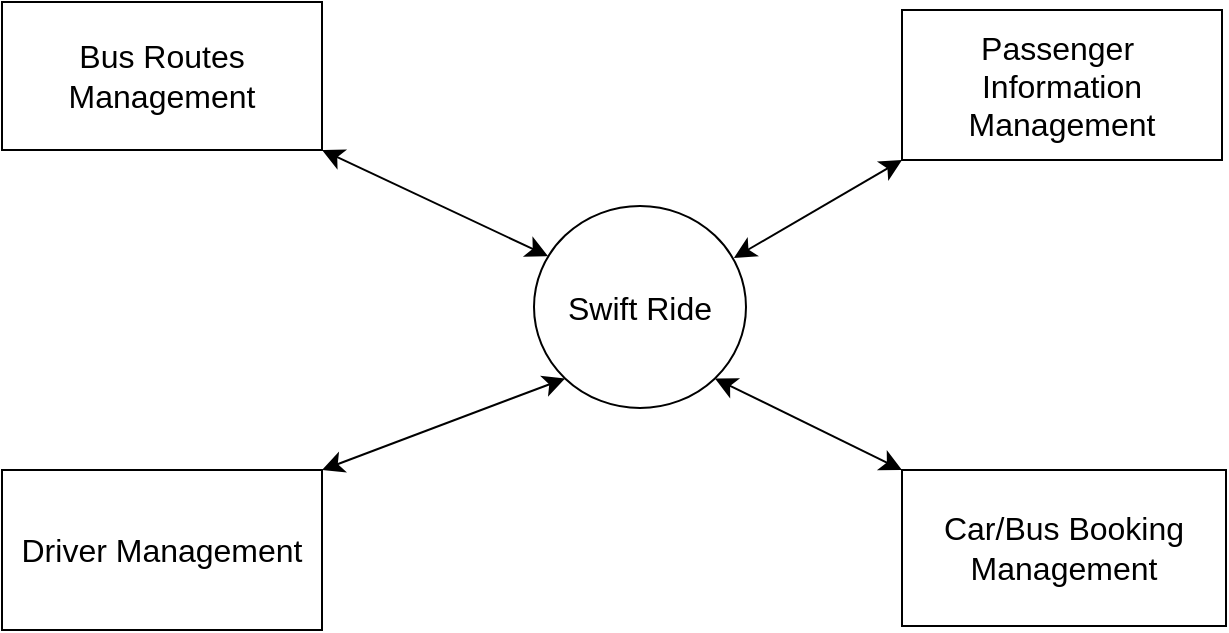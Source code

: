 <mxfile version="22.1.5" type="device">
  <diagram name="Page-1" id="OwfRXx8PYScfonxkTmXW">
    <mxGraphModel dx="1390" dy="478" grid="0" gridSize="10" guides="1" tooltips="1" connect="1" arrows="1" fold="1" page="0" pageScale="1" pageWidth="850" pageHeight="1100" math="0" shadow="0">
      <root>
        <mxCell id="0" />
        <mxCell id="1" parent="0" />
        <mxCell id="Vjv-evDcL62Ehfj9zXtV-1" value="Driver Management" style="rounded=0;whiteSpace=wrap;html=1;fontSize=16;" parent="1" vertex="1">
          <mxGeometry x="-94" y="265" width="160" height="80" as="geometry" />
        </mxCell>
        <mxCell id="Vjv-evDcL62Ehfj9zXtV-2" value="Swift Ride" style="ellipse;whiteSpace=wrap;html=1;fontSize=16;" parent="1" vertex="1">
          <mxGeometry x="172" y="133" width="106" height="101" as="geometry" />
        </mxCell>
        <mxCell id="Vjv-evDcL62Ehfj9zXtV-4" value="Passenger&amp;nbsp; Information&lt;br&gt;Management" style="rounded=0;whiteSpace=wrap;html=1;fontSize=16;" parent="1" vertex="1">
          <mxGeometry x="356" y="35" width="160" height="75" as="geometry" />
        </mxCell>
        <mxCell id="Vjv-evDcL62Ehfj9zXtV-6" value="Car/Bus Booking Management" style="rounded=0;whiteSpace=wrap;html=1;fontSize=16;" parent="1" vertex="1">
          <mxGeometry x="356" y="265" width="162" height="78" as="geometry" />
        </mxCell>
        <mxCell id="Vjv-evDcL62Ehfj9zXtV-12" value="Bus Routes Management" style="rounded=0;whiteSpace=wrap;html=1;fontSize=16;" parent="1" vertex="1">
          <mxGeometry x="-94" y="31" width="160" height="74" as="geometry" />
        </mxCell>
        <mxCell id="Vjv-evDcL62Ehfj9zXtV-19" value="" style="edgeStyle=none;orthogonalLoop=1;jettySize=auto;html=1;endArrow=classic;startArrow=classic;endSize=8;startSize=8;rounded=0;fontSize=12;curved=1;entryX=0;entryY=1;entryDx=0;entryDy=0;exitX=0.943;exitY=0.257;exitDx=0;exitDy=0;exitPerimeter=0;" parent="1" source="Vjv-evDcL62Ehfj9zXtV-2" target="Vjv-evDcL62Ehfj9zXtV-4" edge="1">
          <mxGeometry width="140" relative="1" as="geometry">
            <mxPoint x="184" y="79" as="sourcePoint" />
            <mxPoint x="324" y="79" as="targetPoint" />
            <Array as="points" />
          </mxGeometry>
        </mxCell>
        <mxCell id="Vjv-evDcL62Ehfj9zXtV-20" value="" style="edgeStyle=none;orthogonalLoop=1;jettySize=auto;html=1;endArrow=classic;startArrow=classic;endSize=8;startSize=8;rounded=0;fontSize=12;curved=1;entryX=0;entryY=1;entryDx=0;entryDy=0;exitX=1;exitY=0;exitDx=0;exitDy=0;" parent="1" source="Vjv-evDcL62Ehfj9zXtV-1" target="Vjv-evDcL62Ehfj9zXtV-2" edge="1">
          <mxGeometry width="140" relative="1" as="geometry">
            <mxPoint x="15" y="253" as="sourcePoint" />
            <mxPoint x="155" y="253" as="targetPoint" />
            <Array as="points" />
          </mxGeometry>
        </mxCell>
        <mxCell id="Vjv-evDcL62Ehfj9zXtV-21" value="" style="edgeStyle=none;orthogonalLoop=1;jettySize=auto;html=1;endArrow=classic;startArrow=classic;endSize=8;startSize=8;rounded=0;fontSize=12;curved=1;exitX=1;exitY=1;exitDx=0;exitDy=0;entryX=0.066;entryY=0.248;entryDx=0;entryDy=0;entryPerimeter=0;" parent="1" source="Vjv-evDcL62Ehfj9zXtV-12" target="Vjv-evDcL62Ehfj9zXtV-2" edge="1">
          <mxGeometry width="140" relative="1" as="geometry">
            <mxPoint x="42" y="141" as="sourcePoint" />
            <mxPoint x="182" y="141" as="targetPoint" />
            <Array as="points" />
          </mxGeometry>
        </mxCell>
        <mxCell id="Vjv-evDcL62Ehfj9zXtV-22" value="" style="edgeStyle=none;orthogonalLoop=1;jettySize=auto;html=1;endArrow=classic;startArrow=classic;endSize=8;startSize=8;rounded=0;fontSize=12;curved=1;exitX=1;exitY=1;exitDx=0;exitDy=0;entryX=0;entryY=0;entryDx=0;entryDy=0;" parent="1" source="Vjv-evDcL62Ehfj9zXtV-2" target="Vjv-evDcL62Ehfj9zXtV-6" edge="1">
          <mxGeometry width="140" relative="1" as="geometry">
            <mxPoint x="278" y="257" as="sourcePoint" />
            <mxPoint x="418" y="257" as="targetPoint" />
            <Array as="points" />
          </mxGeometry>
        </mxCell>
      </root>
    </mxGraphModel>
  </diagram>
</mxfile>
